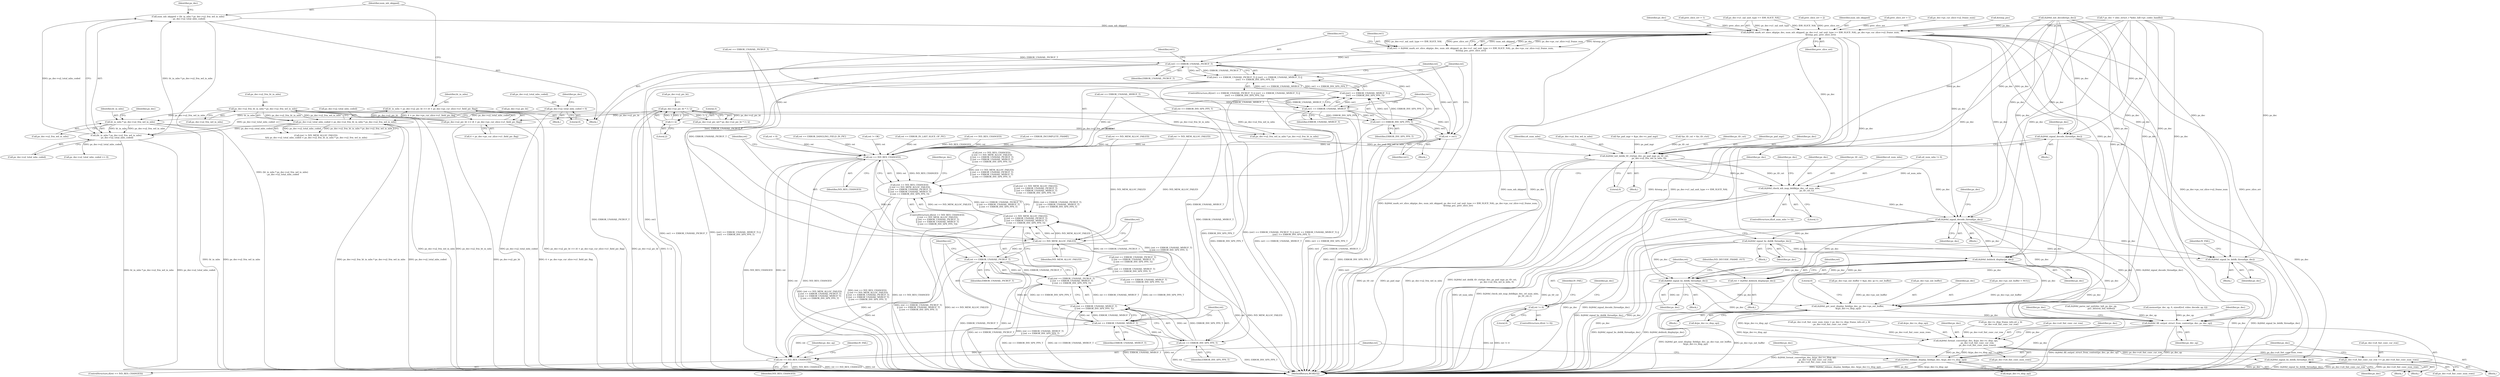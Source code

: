 digraph "0_Android_33ef7de9ddc8ea7eb9cbc440d1cf89957a0c267b@integer" {
"1001513" [label="(Call,num_mb_skipped = (ht_in_mbs * ps_dec->u2_frm_wd_in_mbs)\n - ps_dec->u2_total_mbs_coded)"];
"1001515" [label="(Call,(ht_in_mbs * ps_dec->u2_frm_wd_in_mbs)\n - ps_dec->u2_total_mbs_coded)"];
"1001516" [label="(Call,ht_in_mbs * ps_dec->u2_frm_wd_in_mbs)"];
"1001500" [label="(Call,ht_in_mbs = ps_dec->u2_pic_ht >> (4 + ps_dec->ps_cur_slice->u1_field_pic_flag))"];
"1001502" [label="(Call,ps_dec->u2_pic_ht >> (4 + ps_dec->ps_cur_slice->u1_field_pic_flag))"];
"1001027" [label="(Call,ps_dec->u2_pic_ht * 3 / 2)"];
"1001031" [label="(Call,3 / 2)"];
"1001487" [label="(Call,ps_dec->u2_frm_ht_in_mbs * ps_dec->u2_frm_wd_in_mbs)"];
"1001483" [label="(Call,ps_dec->u2_total_mbs_coded < ps_dec->u2_frm_ht_in_mbs * ps_dec->u2_frm_wd_in_mbs)"];
"1000908" [label="(Call,ps_dec->u2_total_mbs_coded = 0)"];
"1001556" [label="(Call,ih264d_mark_err_slice_skip(ps_dec, num_mb_skipped, ps_dec->u1_nal_unit_type == IDR_SLICE_NAL, ps_dec->ps_cur_slice->u2_frame_num,\n &temp_poc, prev_slice_err))"];
"1001554" [label="(Call,ret1 = ih264d_mark_err_slice_skip(ps_dec, num_mb_skipped, ps_dec->u1_nal_unit_type == IDR_SLICE_NAL, ps_dec->ps_cur_slice->u2_frame_num,\n &temp_poc, prev_slice_err))"];
"1001574" [label="(Call,ret1 == ERROR_UNAVAIL_PICBUF_T)"];
"1001573" [label="(Call,(ret1 == ERROR_UNAVAIL_PICBUF_T) || (ret1 == ERROR_UNAVAIL_MVBUF_T) ||\n (ret1 == ERROR_INV_SPS_PPS_T))"];
"1001578" [label="(Call,ret1 == ERROR_UNAVAIL_MVBUF_T)"];
"1001577" [label="(Call,(ret1 == ERROR_UNAVAIL_MVBUF_T) ||\n (ret1 == ERROR_INV_SPS_PPS_T))"];
"1001581" [label="(Call,ret1 == ERROR_INV_SPS_PPS_T)"];
"1001585" [label="(Call,ret = ret1)"];
"1001590" [label="(Call,ret == IVD_RES_CHANGED)"];
"1001589" [label="(Call,(ret == IVD_RES_CHANGED)\n || (ret == IVD_MEM_ALLOC_FAILED)\n || (ret == ERROR_UNAVAIL_PICBUF_T)\n || (ret == ERROR_UNAVAIL_MVBUF_T)\n || (ret == ERROR_INV_SPS_PPS_T))"];
"1001594" [label="(Call,ret == IVD_MEM_ALLOC_FAILED)"];
"1001593" [label="(Call,(ret == IVD_MEM_ALLOC_FAILED)\n || (ret == ERROR_UNAVAIL_PICBUF_T)\n || (ret == ERROR_UNAVAIL_MVBUF_T)\n || (ret == ERROR_INV_SPS_PPS_T))"];
"1001598" [label="(Call,ret == ERROR_UNAVAIL_PICBUF_T)"];
"1001597" [label="(Call,(ret == ERROR_UNAVAIL_PICBUF_T)\n || (ret == ERROR_UNAVAIL_MVBUF_T)\n || (ret == ERROR_INV_SPS_PPS_T))"];
"1001602" [label="(Call,ret == ERROR_UNAVAIL_MVBUF_T)"];
"1001601" [label="(Call,(ret == ERROR_UNAVAIL_MVBUF_T)\n || (ret == ERROR_INV_SPS_PPS_T))"];
"1001605" [label="(Call,ret == ERROR_INV_SPS_PPS_T)"];
"1001621" [label="(Call,ret == IVD_RES_CHANGED)"];
"1001609" [label="(Call,ih264d_signal_decode_thread(ps_dec))"];
"1001618" [label="(Call,ih264d_signal_bs_deblk_thread(ps_dec))"];
"1001698" [label="(Call,ih264d_init_deblk_tfr_ctxt(ps_dec, ps_pad_mgr, ps_tfr_cxt,\n                                           ps_dec->u2_frm_wd_in_mbs, 0))"];
"1001722" [label="(Call,ih264d_check_mb_map_deblk(ps_dec, u4_num_mbs,\n                                                   ps_tfr_cxt,1))"];
"1001732" [label="(Call,ih264d_signal_decode_thread(ps_dec))"];
"1001741" [label="(Call,ih264d_signal_bs_deblk_thread(ps_dec))"];
"1001840" [label="(Call,ih264d_signal_bs_deblk_thread(ps_dec))"];
"1001902" [label="(Call,ih264d_deblock_display(ps_dec))"];
"1001900" [label="(Call,ret = ih264d_deblock_display(ps_dec))"];
"1001905" [label="(Call,ret != 0)"];
"1002024" [label="(Call,ih264d_signal_bs_deblk_thread(ps_dec))"];
"1002038" [label="(Call,ih264d_get_next_display_field(ps_dec, ps_dec->ps_out_buffer,\n &(ps_dec->s_disp_op)))"];
"1002066" [label="(Call,ih264d_fill_output_struct_from_context(ps_dec, ps_dec_op))"];
"1002097" [label="(Call,ih264d_format_convert(ps_dec, &(ps_dec->s_disp_op),\n                                  ps_dec->u4_fmt_conv_cur_row,\n                                  ps_dec->u4_fmt_conv_num_rows))"];
"1002109" [label="(Call,ps_dec->u4_fmt_conv_cur_row += ps_dec->u4_fmt_conv_num_rows)"];
"1002116" [label="(Call,ih264d_release_display_field(ps_dec, &(ps_dec->s_disp_op)))"];
"1001032" [label="(Literal,3)"];
"1001324" [label="(Call,(ret == IVD_MEM_ALLOC_FAILED)\n || (ret == ERROR_UNAVAIL_PICBUF_T)\n || (ret == ERROR_UNAVAIL_MVBUF_T)\n || (ret == ERROR_INV_SPS_PPS_T))"];
"1001521" [label="(Call,ps_dec->u2_total_mbs_coded)"];
"1001617" [label="(Block,)"];
"1001741" [label="(Call,ih264d_signal_bs_deblk_thread(ps_dec))"];
"1001592" [label="(Identifier,IVD_RES_CHANGED)"];
"1001899" [label="(Block,)"];
"1002037" [label="(Block,)"];
"1001583" [label="(Identifier,ERROR_INV_SPS_PPS_T)"];
"1001839" [label="(Block,)"];
"1002049" [label="(Literal,0)"];
"1001602" [label="(Call,ret == ERROR_UNAVAIL_MVBUF_T)"];
"1001729" [label="(Identifier,ps_dec)"];
"1002025" [label="(Identifier,ps_dec)"];
"1001517" [label="(Identifier,ht_in_mbs)"];
"1001503" [label="(Call,ps_dec->u2_pic_ht)"];
"1002099" [label="(Call,&(ps_dec->s_disp_op))"];
"1001683" [label="(Call,ps_dec->u2_frm_wd_in_mbs * ps_dec->u2_frm_ht_in_mbs)"];
"1002098" [label="(Identifier,ps_dec)"];
"1002110" [label="(Call,ps_dec->u4_fmt_conv_cur_row)"];
"1001597" [label="(Call,(ret == ERROR_UNAVAIL_PICBUF_T)\n || (ret == ERROR_UNAVAIL_MVBUF_T)\n || (ret == ERROR_INV_SPS_PPS_T))"];
"1001546" [label="(Call,ps_dec->u2_total_mbs_coded == 0)"];
"1001609" [label="(Call,ih264d_signal_decode_thread(ps_dec))"];
"1001516" [label="(Call,ht_in_mbs * ps_dec->u2_frm_wd_in_mbs)"];
"1001527" [label="(Identifier,ps_dec)"];
"1001840" [label="(Call,ih264d_signal_bs_deblk_thread(ps_dec))"];
"1001584" [label="(Block,)"];
"1001737" [label="(Identifier,ps_dec)"];
"1001028" [label="(Call,ps_dec->u2_pic_ht)"];
"1001698" [label="(Call,ih264d_init_deblk_tfr_ctxt(ps_dec, ps_pad_mgr, ps_tfr_cxt,\n                                           ps_dec->u2_frm_wd_in_mbs, 0))"];
"1001604" [label="(Identifier,ERROR_UNAVAIL_MVBUF_T)"];
"1001320" [label="(Call,(ret == IVD_RES_CHANGED)\n || (ret == IVD_MEM_ALLOC_FAILED)\n || (ret == ERROR_UNAVAIL_PICBUF_T)\n || (ret == ERROR_UNAVAIL_MVBUF_T)\n || (ret == ERROR_INV_SPS_PPS_T))"];
"1001723" [label="(Identifier,ps_dec)"];
"1001518" [label="(Call,ps_dec->u2_frm_wd_in_mbs)"];
"1002088" [label="(Call,ps_dec->s_disp_frame_info.u4_y_ht\n - ps_dec->u4_fmt_conv_cur_row)"];
"1001903" [label="(Identifier,ps_dec)"];
"1001328" [label="(Call,(ret == ERROR_UNAVAIL_PICBUF_T)\n || (ret == ERROR_UNAVAIL_MVBUF_T)\n || (ret == ERROR_INV_SPS_PPS_T))"];
"1000915" [label="(Identifier,ps_dec)"];
"1002116" [label="(Call,ih264d_release_display_field(ps_dec, &(ps_dec->s_disp_op)))"];
"1001610" [label="(Identifier,ps_dec)"];
"1001722" [label="(Call,ih264d_check_mb_map_deblk(ps_dec, u4_num_mbs,\n                                                   ps_tfr_cxt,1))"];
"1001701" [label="(Identifier,ps_tfr_cxt)"];
"1001502" [label="(Call,ps_dec->u2_pic_ht >> (4 + ps_dec->ps_cur_slice->u1_field_pic_flag))"];
"1001587" [label="(Identifier,ret1)"];
"1001586" [label="(Identifier,ret)"];
"1001027" [label="(Call,ps_dec->u2_pic_ht * 3 / 2)"];
"1001622" [label="(Identifier,ret)"];
"1001901" [label="(Identifier,ret)"];
"1001534" [label="(Call,prev_slice_err = 1)"];
"1001733" [label="(Identifier,ps_dec)"];
"1001718" [label="(ControlStructure,if(u4_num_mbs != 0))"];
"1002126" [label="(Identifier,ps_dec)"];
"1002043" [label="(Call,&(ps_dec->s_disp_op))"];
"1001594" [label="(Call,ret == IVD_MEM_ALLOC_FAILED)"];
"1001634" [label="(Identifier,ps_dec)"];
"1000324" [label="(Call,ps_dec->ps_out_buffer = &ps_dec_ip->s_out_buffer)"];
"1001554" [label="(Call,ret1 = ih264d_mark_err_slice_skip(ps_dec, num_mb_skipped, ps_dec->u1_nal_unit_type == IDR_SLICE_NAL, ps_dec->ps_cur_slice->u2_frame_num,\n &temp_poc, prev_slice_err))"];
"1001906" [label="(Identifier,ret)"];
"1002118" [label="(Call,&(ps_dec->s_disp_op))"];
"1001575" [label="(Identifier,ret1)"];
"1001700" [label="(Identifier,ps_pad_mgr)"];
"1001574" [label="(Call,ret1 == ERROR_UNAVAIL_PICBUF_T)"];
"1001699" [label="(Identifier,ps_dec)"];
"1001725" [label="(Identifier,ps_tfr_cxt)"];
"1001515" [label="(Call,(ht_in_mbs * ps_dec->u2_frm_wd_in_mbs)\n - ps_dec->u2_total_mbs_coded)"];
"1001501" [label="(Identifier,ht_in_mbs)"];
"1002072" [label="(Identifier,ps_dec)"];
"1000896" [label="(Call,ih264d_init_decoder(ps_dec))"];
"1001348" [label="(Call,ret == ERROR_INCOMPLETE_FRAME)"];
"1002040" [label="(Call,ps_dec->ps_out_buffer)"];
"1001479" [label="(Call,(ret != IVD_MEM_ALLOC_FAILED)\n && ps_dec->u2_total_mbs_coded < ps_dec->u2_frm_ht_in_mbs * ps_dec->u2_frm_wd_in_mbs)"];
"1001556" [label="(Call,ih264d_mark_err_slice_skip(ps_dec, num_mb_skipped, ps_dec->u1_nal_unit_type == IDR_SLICE_NAL, ps_dec->ps_cur_slice->u2_frame_num,\n &temp_poc, prev_slice_err))"];
"1001595" [label="(Identifier,ret)"];
"1001294" [label="(Call,ih264d_parse_nal_unit(dec_hdl, ps_dec_op,\n                              pu1_bitstrm_buf, buflen))"];
"1001336" [label="(Call,ret == ERROR_INV_SPS_PPS_T)"];
"1001321" [label="(Call,ret == IVD_RES_CHANGED)"];
"1001707" [label="(Identifier,u4_num_mbs)"];
"1001843" [label="(Identifier,IV_FAIL)"];
"1001724" [label="(Identifier,u4_num_mbs)"];
"1001559" [label="(Call,ps_dec->u1_nal_unit_type == IDR_SLICE_NAL)"];
"1001577" [label="(Call,(ret1 == ERROR_UNAVAIL_MVBUF_T) ||\n (ret1 == ERROR_INV_SPS_PPS_T))"];
"1001582" [label="(Identifier,ret1)"];
"1001607" [label="(Identifier,ERROR_INV_SPS_PPS_T)"];
"1000227" [label="(Call,memset(ps_dec_op, 0, sizeof(ivd_video_decode_op_t)))"];
"1001726" [label="(Literal,1)"];
"1001907" [label="(Literal,0)"];
"1001483" [label="(Call,ps_dec->u2_total_mbs_coded < ps_dec->u2_frm_ht_in_mbs * ps_dec->u2_frm_wd_in_mbs)"];
"1001719" [label="(Call,u4_num_mbs != 0)"];
"1001033" [label="(Literal,2)"];
"1001514" [label="(Identifier,num_mb_skipped)"];
"1002024" [label="(Call,ih264d_signal_bs_deblk_thread(ps_dec))"];
"1001589" [label="(Call,(ret == IVD_RES_CHANGED)\n || (ret == IVD_MEM_ALLOC_FAILED)\n || (ret == ERROR_UNAVAIL_PICBUF_T)\n || (ret == ERROR_UNAVAIL_MVBUF_T)\n || (ret == ERROR_INV_SPS_PPS_T))"];
"1001910" [label="(Identifier,IV_FAIL)"];
"1001538" [label="(Call,prev_slice_err = 2)"];
"1001588" [label="(ControlStructure,if((ret == IVD_RES_CHANGED)\n || (ret == IVD_MEM_ALLOC_FAILED)\n || (ret == ERROR_UNAVAIL_PICBUF_T)\n || (ret == ERROR_UNAVAIL_MVBUF_T)\n || (ret == ERROR_INV_SPS_PPS_T)))"];
"1001333" [label="(Call,ret == ERROR_UNAVAIL_MVBUF_T)"];
"1001513" [label="(Call,num_mb_skipped = (ht_in_mbs * ps_dec->u2_frm_wd_in_mbs)\n - ps_dec->u2_total_mbs_coded)"];
"1000151" [label="(Block,)"];
"1001914" [label="(Identifier,ps_dec)"];
"1001522" [label="(Identifier,ps_dec)"];
"1001740" [label="(Block,)"];
"1001614" [label="(Identifier,ps_dec)"];
"1001705" [label="(Literal,0)"];
"1001621" [label="(Call,ret == IVD_RES_CHANGED)"];
"1000188" [label="(Call,ret = 0)"];
"1001580" [label="(Identifier,ERROR_UNAVAIL_MVBUF_T)"];
"1001743" [label="(Call,DATA_SYNC())"];
"1001585" [label="(Call,ret = ret1)"];
"1001579" [label="(Identifier,ret1)"];
"1001558" [label="(Identifier,num_mb_skipped)"];
"1002113" [label="(Call,ps_dec->u4_fmt_conv_num_rows)"];
"1001841" [label="(Identifier,ps_dec)"];
"1002103" [label="(Call,ps_dec->u4_fmt_conv_cur_row)"];
"1001902" [label="(Call,ih264d_deblock_display(ps_dec))"];
"1001571" [label="(Identifier,prev_slice_err)"];
"1001551" [label="(Call,prev_slice_err = 1)"];
"1001500" [label="(Call,ht_in_mbs = ps_dec->u2_pic_ht >> (4 + ps_dec->ps_cur_slice->u1_field_pic_flag))"];
"1001564" [label="(Call,ps_dec->ps_cur_slice->u2_frame_num)"];
"1001572" [label="(ControlStructure,if((ret1 == ERROR_UNAVAIL_PICBUF_T) || (ret1 == ERROR_UNAVAIL_MVBUF_T) ||\n (ret1 == ERROR_INV_SPS_PPS_T)))"];
"1001601" [label="(Call,(ret == ERROR_UNAVAIL_MVBUF_T)\n || (ret == ERROR_INV_SPS_PPS_T))"];
"1001491" [label="(Call,ps_dec->u2_frm_wd_in_mbs)"];
"1001494" [label="(Block,)"];
"1001732" [label="(Call,ih264d_signal_decode_thread(ps_dec))"];
"1001620" [label="(ControlStructure,if(ret == IVD_RES_CHANGED))"];
"1001627" [label="(Identifier,ps_dec_op)"];
"1002083" [label="(Block,)"];
"1001480" [label="(Call,ret != IVD_MEM_ALLOC_FAILED)"];
"1001573" [label="(Call,(ret1 == ERROR_UNAVAIL_PICBUF_T) || (ret1 == ERROR_UNAVAIL_MVBUF_T) ||\n (ret1 == ERROR_INV_SPS_PPS_T))"];
"1001332" [label="(Call,(ret == ERROR_UNAVAIL_MVBUF_T)\n || (ret == ERROR_INV_SPS_PPS_T))"];
"1001900" [label="(Call,ret = ih264d_deblock_display(ps_dec))"];
"1001555" [label="(Identifier,ret1)"];
"1001581" [label="(Call,ret1 == ERROR_INV_SPS_PPS_T)"];
"1001488" [label="(Call,ps_dec->u2_frm_ht_in_mbs)"];
"1002030" [label="(Identifier,IVD_DECODE_FRAME_OUT)"];
"1001578" [label="(Call,ret1 == ERROR_UNAVAIL_MVBUF_T)"];
"1001702" [label="(Call,ps_dec->u2_frm_wd_in_mbs)"];
"1002106" [label="(Call,ps_dec->u4_fmt_conv_num_rows)"];
"1001600" [label="(Identifier,ERROR_UNAVAIL_PICBUF_T)"];
"1001576" [label="(Identifier,ERROR_UNAVAIL_PICBUF_T)"];
"1001329" [label="(Call,ret == ERROR_UNAVAIL_PICBUF_T)"];
"1001598" [label="(Call,ret == ERROR_UNAVAIL_PICBUF_T)"];
"1001596" [label="(Identifier,IVD_MEM_ALLOC_FAILED)"];
"1001484" [label="(Call,ps_dec->u2_total_mbs_coded)"];
"1002039" [label="(Identifier,ps_dec)"];
"1002068" [label="(Identifier,ps_dec_op)"];
"1001599" [label="(Identifier,ret)"];
"1002023" [label="(Block,)"];
"1002067" [label="(Identifier,ps_dec)"];
"1002186" [label="(MethodReturn,WORD32)"];
"1001506" [label="(Call,4 + ps_dec->ps_cur_slice->u1_field_pic_flag)"];
"1001606" [label="(Identifier,ret)"];
"1001487" [label="(Call,ps_dec->u2_frm_ht_in_mbs * ps_dec->u2_frm_wd_in_mbs)"];
"1001636" [label="(Block,)"];
"1001591" [label="(Identifier,ret)"];
"1000908" [label="(Call,ps_dec->u2_total_mbs_coded = 0)"];
"1001031" [label="(Call,3 / 2)"];
"1001593" [label="(Call,(ret == IVD_MEM_ALLOC_FAILED)\n || (ret == ERROR_UNAVAIL_PICBUF_T)\n || (ret == ERROR_UNAVAIL_MVBUF_T)\n || (ret == ERROR_INV_SPS_PPS_T))"];
"1000153" [label="(Call,* ps_dec = (dec_struct_t *)(dec_hdl->pv_codec_handle))"];
"1002097" [label="(Call,ih264d_format_convert(ps_dec, &(ps_dec->s_disp_op),\n                                  ps_dec->u4_fmt_conv_cur_row,\n                                  ps_dec->u4_fmt_conv_num_rows))"];
"1002117" [label="(Identifier,ps_dec)"];
"1002026" [label="(Block,)"];
"1000311" [label="(Call,ps_dec->ps_out_buffer = NULL)"];
"1002111" [label="(Identifier,ps_dec)"];
"1001603" [label="(Identifier,ret)"];
"1000909" [label="(Call,ps_dec->u2_total_mbs_coded)"];
"1002109" [label="(Call,ps_dec->u4_fmt_conv_cur_row += ps_dec->u4_fmt_conv_num_rows)"];
"1001608" [label="(Block,)"];
"1001569" [label="(Call,&temp_poc)"];
"1001674" [label="(Call,*ps_pad_mgr = &ps_dec->s_pad_mgr)"];
"1001742" [label="(Identifier,ps_dec)"];
"1001623" [label="(Identifier,IVD_RES_CHANGED)"];
"1001619" [label="(Identifier,ps_dec)"];
"1001631" [label="(Identifier,IV_FAIL)"];
"1001351" [label="(Call,ret == ERROR_DANGLING_FIELD_IN_PIC)"];
"1001300" [label="(Call,ret != OK)"];
"1001023" [label="(Call,ps_dec->u2_pic_wd * ps_dec->u2_pic_ht * 3 / 2)"];
"1001590" [label="(Call,ret == IVD_RES_CHANGED)"];
"1001905" [label="(Call,ret != 0)"];
"1002066" [label="(Call,ih264d_fill_output_struct_from_context(ps_dec, ps_dec_op))"];
"1001365" [label="(Call,ret == ERROR_IN_LAST_SLICE_OF_PIC)"];
"1002038" [label="(Call,ih264d_get_next_display_field(ps_dec, ps_dec->ps_out_buffer,\n &(ps_dec->s_disp_op)))"];
"1001669" [label="(Call,*ps_tfr_cxt = &s_tfr_ctxt)"];
"1001664" [label="(Block,)"];
"1001325" [label="(Call,ret == IVD_MEM_ALLOC_FAILED)"];
"1001904" [label="(ControlStructure,if(ret != 0))"];
"1000912" [label="(Literal,0)"];
"1001618" [label="(Call,ih264d_signal_bs_deblk_thread(ps_dec))"];
"1001557" [label="(Identifier,ps_dec)"];
"1002084" [label="(Call,ps_dec->u4_fmt_conv_num_rows = ps_dec->s_disp_frame_info.u4_y_ht\n - ps_dec->u4_fmt_conv_cur_row)"];
"1001605" [label="(Call,ret == ERROR_INV_SPS_PPS_T)"];
"1001513" -> "1001494"  [label="AST: "];
"1001513" -> "1001515"  [label="CFG: "];
"1001514" -> "1001513"  [label="AST: "];
"1001515" -> "1001513"  [label="AST: "];
"1001527" -> "1001513"  [label="CFG: "];
"1001513" -> "1002186"  [label="DDG: (ht_in_mbs * ps_dec->u2_frm_wd_in_mbs)\n - ps_dec->u2_total_mbs_coded"];
"1001515" -> "1001513"  [label="DDG: ht_in_mbs * ps_dec->u2_frm_wd_in_mbs"];
"1001515" -> "1001513"  [label="DDG: ps_dec->u2_total_mbs_coded"];
"1001513" -> "1001556"  [label="DDG: num_mb_skipped"];
"1001515" -> "1001521"  [label="CFG: "];
"1001516" -> "1001515"  [label="AST: "];
"1001521" -> "1001515"  [label="AST: "];
"1001515" -> "1002186"  [label="DDG: ps_dec->u2_total_mbs_coded"];
"1001515" -> "1002186"  [label="DDG: ht_in_mbs * ps_dec->u2_frm_wd_in_mbs"];
"1001516" -> "1001515"  [label="DDG: ht_in_mbs"];
"1001516" -> "1001515"  [label="DDG: ps_dec->u2_frm_wd_in_mbs"];
"1001483" -> "1001515"  [label="DDG: ps_dec->u2_total_mbs_coded"];
"1000908" -> "1001515"  [label="DDG: ps_dec->u2_total_mbs_coded"];
"1001515" -> "1001546"  [label="DDG: ps_dec->u2_total_mbs_coded"];
"1001516" -> "1001518"  [label="CFG: "];
"1001517" -> "1001516"  [label="AST: "];
"1001518" -> "1001516"  [label="AST: "];
"1001522" -> "1001516"  [label="CFG: "];
"1001516" -> "1002186"  [label="DDG: ht_in_mbs"];
"1001516" -> "1002186"  [label="DDG: ps_dec->u2_frm_wd_in_mbs"];
"1001500" -> "1001516"  [label="DDG: ht_in_mbs"];
"1001487" -> "1001516"  [label="DDG: ps_dec->u2_frm_wd_in_mbs"];
"1001516" -> "1001683"  [label="DDG: ps_dec->u2_frm_wd_in_mbs"];
"1001500" -> "1001494"  [label="AST: "];
"1001500" -> "1001502"  [label="CFG: "];
"1001501" -> "1001500"  [label="AST: "];
"1001502" -> "1001500"  [label="AST: "];
"1001514" -> "1001500"  [label="CFG: "];
"1001500" -> "1002186"  [label="DDG: ps_dec->u2_pic_ht >> (4 + ps_dec->ps_cur_slice->u1_field_pic_flag)"];
"1001502" -> "1001500"  [label="DDG: ps_dec->u2_pic_ht"];
"1001502" -> "1001500"  [label="DDG: 4 + ps_dec->ps_cur_slice->u1_field_pic_flag"];
"1001502" -> "1001506"  [label="CFG: "];
"1001503" -> "1001502"  [label="AST: "];
"1001506" -> "1001502"  [label="AST: "];
"1001502" -> "1002186"  [label="DDG: 4 + ps_dec->ps_cur_slice->u1_field_pic_flag"];
"1001502" -> "1002186"  [label="DDG: ps_dec->u2_pic_ht"];
"1001027" -> "1001502"  [label="DDG: ps_dec->u2_pic_ht"];
"1001027" -> "1001023"  [label="AST: "];
"1001027" -> "1001031"  [label="CFG: "];
"1001028" -> "1001027"  [label="AST: "];
"1001031" -> "1001027"  [label="AST: "];
"1001023" -> "1001027"  [label="CFG: "];
"1001027" -> "1002186"  [label="DDG: ps_dec->u2_pic_ht"];
"1001027" -> "1002186"  [label="DDG: 3 / 2"];
"1001027" -> "1001023"  [label="DDG: ps_dec->u2_pic_ht"];
"1001027" -> "1001023"  [label="DDG: 3 / 2"];
"1001031" -> "1001027"  [label="DDG: 3"];
"1001031" -> "1001027"  [label="DDG: 2"];
"1001031" -> "1001033"  [label="CFG: "];
"1001032" -> "1001031"  [label="AST: "];
"1001033" -> "1001031"  [label="AST: "];
"1001487" -> "1001483"  [label="AST: "];
"1001487" -> "1001491"  [label="CFG: "];
"1001488" -> "1001487"  [label="AST: "];
"1001491" -> "1001487"  [label="AST: "];
"1001483" -> "1001487"  [label="CFG: "];
"1001487" -> "1002186"  [label="DDG: ps_dec->u2_frm_ht_in_mbs"];
"1001487" -> "1002186"  [label="DDG: ps_dec->u2_frm_wd_in_mbs"];
"1001487" -> "1001483"  [label="DDG: ps_dec->u2_frm_ht_in_mbs"];
"1001487" -> "1001483"  [label="DDG: ps_dec->u2_frm_wd_in_mbs"];
"1001487" -> "1001683"  [label="DDG: ps_dec->u2_frm_wd_in_mbs"];
"1001487" -> "1001683"  [label="DDG: ps_dec->u2_frm_ht_in_mbs"];
"1001483" -> "1001479"  [label="AST: "];
"1001484" -> "1001483"  [label="AST: "];
"1001479" -> "1001483"  [label="CFG: "];
"1001483" -> "1002186"  [label="DDG: ps_dec->u2_frm_ht_in_mbs * ps_dec->u2_frm_wd_in_mbs"];
"1001483" -> "1002186"  [label="DDG: ps_dec->u2_total_mbs_coded"];
"1001483" -> "1001479"  [label="DDG: ps_dec->u2_total_mbs_coded"];
"1001483" -> "1001479"  [label="DDG: ps_dec->u2_frm_ht_in_mbs * ps_dec->u2_frm_wd_in_mbs"];
"1000908" -> "1001483"  [label="DDG: ps_dec->u2_total_mbs_coded"];
"1000908" -> "1000151"  [label="AST: "];
"1000908" -> "1000912"  [label="CFG: "];
"1000909" -> "1000908"  [label="AST: "];
"1000912" -> "1000908"  [label="AST: "];
"1000915" -> "1000908"  [label="CFG: "];
"1000908" -> "1002186"  [label="DDG: ps_dec->u2_total_mbs_coded"];
"1001556" -> "1001554"  [label="AST: "];
"1001556" -> "1001571"  [label="CFG: "];
"1001557" -> "1001556"  [label="AST: "];
"1001558" -> "1001556"  [label="AST: "];
"1001559" -> "1001556"  [label="AST: "];
"1001564" -> "1001556"  [label="AST: "];
"1001569" -> "1001556"  [label="AST: "];
"1001571" -> "1001556"  [label="AST: "];
"1001554" -> "1001556"  [label="CFG: "];
"1001556" -> "1002186"  [label="DDG: num_mb_skipped"];
"1001556" -> "1002186"  [label="DDG: ps_dec"];
"1001556" -> "1002186"  [label="DDG: &temp_poc"];
"1001556" -> "1002186"  [label="DDG: ps_dec->u1_nal_unit_type == IDR_SLICE_NAL"];
"1001556" -> "1002186"  [label="DDG: ps_dec->ps_cur_slice->u2_frame_num"];
"1001556" -> "1002186"  [label="DDG: prev_slice_err"];
"1001556" -> "1001554"  [label="DDG: num_mb_skipped"];
"1001556" -> "1001554"  [label="DDG: ps_dec"];
"1001556" -> "1001554"  [label="DDG: ps_dec->ps_cur_slice->u2_frame_num"];
"1001556" -> "1001554"  [label="DDG: &temp_poc"];
"1001556" -> "1001554"  [label="DDG: ps_dec->u1_nal_unit_type == IDR_SLICE_NAL"];
"1001556" -> "1001554"  [label="DDG: prev_slice_err"];
"1000896" -> "1001556"  [label="DDG: ps_dec"];
"1000153" -> "1001556"  [label="DDG: ps_dec"];
"1001559" -> "1001556"  [label="DDG: ps_dec->u1_nal_unit_type"];
"1001559" -> "1001556"  [label="DDG: IDR_SLICE_NAL"];
"1001534" -> "1001556"  [label="DDG: prev_slice_err"];
"1001538" -> "1001556"  [label="DDG: prev_slice_err"];
"1001551" -> "1001556"  [label="DDG: prev_slice_err"];
"1001556" -> "1001609"  [label="DDG: ps_dec"];
"1001556" -> "1001698"  [label="DDG: ps_dec"];
"1001556" -> "1001732"  [label="DDG: ps_dec"];
"1001556" -> "1001840"  [label="DDG: ps_dec"];
"1001556" -> "1001902"  [label="DDG: ps_dec"];
"1001556" -> "1002024"  [label="DDG: ps_dec"];
"1001556" -> "1002038"  [label="DDG: ps_dec"];
"1001556" -> "1002066"  [label="DDG: ps_dec"];
"1001554" -> "1001494"  [label="AST: "];
"1001555" -> "1001554"  [label="AST: "];
"1001575" -> "1001554"  [label="CFG: "];
"1001554" -> "1002186"  [label="DDG: ih264d_mark_err_slice_skip(ps_dec, num_mb_skipped, ps_dec->u1_nal_unit_type == IDR_SLICE_NAL, ps_dec->ps_cur_slice->u2_frame_num,\n &temp_poc, prev_slice_err)"];
"1001554" -> "1001574"  [label="DDG: ret1"];
"1001574" -> "1001573"  [label="AST: "];
"1001574" -> "1001576"  [label="CFG: "];
"1001575" -> "1001574"  [label="AST: "];
"1001576" -> "1001574"  [label="AST: "];
"1001579" -> "1001574"  [label="CFG: "];
"1001573" -> "1001574"  [label="CFG: "];
"1001574" -> "1002186"  [label="DDG: ERROR_UNAVAIL_PICBUF_T"];
"1001574" -> "1002186"  [label="DDG: ret1"];
"1001574" -> "1001573"  [label="DDG: ret1"];
"1001574" -> "1001573"  [label="DDG: ERROR_UNAVAIL_PICBUF_T"];
"1001329" -> "1001574"  [label="DDG: ERROR_UNAVAIL_PICBUF_T"];
"1001574" -> "1001578"  [label="DDG: ret1"];
"1001574" -> "1001585"  [label="DDG: ret1"];
"1001574" -> "1001598"  [label="DDG: ERROR_UNAVAIL_PICBUF_T"];
"1001573" -> "1001572"  [label="AST: "];
"1001573" -> "1001577"  [label="CFG: "];
"1001577" -> "1001573"  [label="AST: "];
"1001586" -> "1001573"  [label="CFG: "];
"1001591" -> "1001573"  [label="CFG: "];
"1001573" -> "1002186"  [label="DDG: (ret1 == ERROR_UNAVAIL_PICBUF_T) || (ret1 == ERROR_UNAVAIL_MVBUF_T) ||\n (ret1 == ERROR_INV_SPS_PPS_T)"];
"1001573" -> "1002186"  [label="DDG: ret1 == ERROR_UNAVAIL_PICBUF_T"];
"1001573" -> "1002186"  [label="DDG: (ret1 == ERROR_UNAVAIL_MVBUF_T) ||\n (ret1 == ERROR_INV_SPS_PPS_T)"];
"1001577" -> "1001573"  [label="DDG: ret1 == ERROR_UNAVAIL_MVBUF_T"];
"1001577" -> "1001573"  [label="DDG: ret1 == ERROR_INV_SPS_PPS_T"];
"1001578" -> "1001577"  [label="AST: "];
"1001578" -> "1001580"  [label="CFG: "];
"1001579" -> "1001578"  [label="AST: "];
"1001580" -> "1001578"  [label="AST: "];
"1001582" -> "1001578"  [label="CFG: "];
"1001577" -> "1001578"  [label="CFG: "];
"1001578" -> "1002186"  [label="DDG: ERROR_UNAVAIL_MVBUF_T"];
"1001578" -> "1002186"  [label="DDG: ret1"];
"1001578" -> "1001577"  [label="DDG: ret1"];
"1001578" -> "1001577"  [label="DDG: ERROR_UNAVAIL_MVBUF_T"];
"1001333" -> "1001578"  [label="DDG: ERROR_UNAVAIL_MVBUF_T"];
"1001578" -> "1001581"  [label="DDG: ret1"];
"1001578" -> "1001585"  [label="DDG: ret1"];
"1001578" -> "1001602"  [label="DDG: ERROR_UNAVAIL_MVBUF_T"];
"1001577" -> "1001581"  [label="CFG: "];
"1001581" -> "1001577"  [label="AST: "];
"1001577" -> "1002186"  [label="DDG: ret1 == ERROR_UNAVAIL_MVBUF_T"];
"1001577" -> "1002186"  [label="DDG: ret1 == ERROR_INV_SPS_PPS_T"];
"1001581" -> "1001577"  [label="DDG: ret1"];
"1001581" -> "1001577"  [label="DDG: ERROR_INV_SPS_PPS_T"];
"1001581" -> "1001583"  [label="CFG: "];
"1001582" -> "1001581"  [label="AST: "];
"1001583" -> "1001581"  [label="AST: "];
"1001581" -> "1002186"  [label="DDG: ret1"];
"1001581" -> "1002186"  [label="DDG: ERROR_INV_SPS_PPS_T"];
"1001336" -> "1001581"  [label="DDG: ERROR_INV_SPS_PPS_T"];
"1001581" -> "1001585"  [label="DDG: ret1"];
"1001581" -> "1001605"  [label="DDG: ERROR_INV_SPS_PPS_T"];
"1001585" -> "1001584"  [label="AST: "];
"1001585" -> "1001587"  [label="CFG: "];
"1001586" -> "1001585"  [label="AST: "];
"1001587" -> "1001585"  [label="AST: "];
"1001591" -> "1001585"  [label="CFG: "];
"1001585" -> "1002186"  [label="DDG: ret1"];
"1001585" -> "1001590"  [label="DDG: ret"];
"1001590" -> "1001589"  [label="AST: "];
"1001590" -> "1001592"  [label="CFG: "];
"1001591" -> "1001590"  [label="AST: "];
"1001592" -> "1001590"  [label="AST: "];
"1001595" -> "1001590"  [label="CFG: "];
"1001589" -> "1001590"  [label="CFG: "];
"1001590" -> "1002186"  [label="DDG: ret"];
"1001590" -> "1002186"  [label="DDG: IVD_RES_CHANGED"];
"1001590" -> "1001589"  [label="DDG: ret"];
"1001590" -> "1001589"  [label="DDG: IVD_RES_CHANGED"];
"1001325" -> "1001590"  [label="DDG: ret"];
"1000188" -> "1001590"  [label="DDG: ret"];
"1001300" -> "1001590"  [label="DDG: ret"];
"1001351" -> "1001590"  [label="DDG: ret"];
"1001321" -> "1001590"  [label="DDG: ret"];
"1001321" -> "1001590"  [label="DDG: IVD_RES_CHANGED"];
"1001333" -> "1001590"  [label="DDG: ret"];
"1001480" -> "1001590"  [label="DDG: ret"];
"1001365" -> "1001590"  [label="DDG: ret"];
"1001348" -> "1001590"  [label="DDG: ret"];
"1001329" -> "1001590"  [label="DDG: ret"];
"1001336" -> "1001590"  [label="DDG: ret"];
"1001590" -> "1001594"  [label="DDG: ret"];
"1001590" -> "1001621"  [label="DDG: ret"];
"1001590" -> "1001621"  [label="DDG: IVD_RES_CHANGED"];
"1001589" -> "1001588"  [label="AST: "];
"1001589" -> "1001593"  [label="CFG: "];
"1001593" -> "1001589"  [label="AST: "];
"1001610" -> "1001589"  [label="CFG: "];
"1001634" -> "1001589"  [label="CFG: "];
"1001589" -> "1002186"  [label="DDG: (ret == IVD_MEM_ALLOC_FAILED)\n || (ret == ERROR_UNAVAIL_PICBUF_T)\n || (ret == ERROR_UNAVAIL_MVBUF_T)\n || (ret == ERROR_INV_SPS_PPS_T)"];
"1001589" -> "1002186"  [label="DDG: (ret == IVD_RES_CHANGED)\n || (ret == IVD_MEM_ALLOC_FAILED)\n || (ret == ERROR_UNAVAIL_PICBUF_T)\n || (ret == ERROR_UNAVAIL_MVBUF_T)\n || (ret == ERROR_INV_SPS_PPS_T)"];
"1001589" -> "1002186"  [label="DDG: ret == IVD_RES_CHANGED"];
"1001320" -> "1001589"  [label="DDG: (ret == IVD_MEM_ALLOC_FAILED)\n || (ret == ERROR_UNAVAIL_PICBUF_T)\n || (ret == ERROR_UNAVAIL_MVBUF_T)\n || (ret == ERROR_INV_SPS_PPS_T)"];
"1001593" -> "1001589"  [label="DDG: ret == IVD_MEM_ALLOC_FAILED"];
"1001593" -> "1001589"  [label="DDG: (ret == ERROR_UNAVAIL_PICBUF_T)\n || (ret == ERROR_UNAVAIL_MVBUF_T)\n || (ret == ERROR_INV_SPS_PPS_T)"];
"1001594" -> "1001593"  [label="AST: "];
"1001594" -> "1001596"  [label="CFG: "];
"1001595" -> "1001594"  [label="AST: "];
"1001596" -> "1001594"  [label="AST: "];
"1001599" -> "1001594"  [label="CFG: "];
"1001593" -> "1001594"  [label="CFG: "];
"1001594" -> "1002186"  [label="DDG: IVD_MEM_ALLOC_FAILED"];
"1001594" -> "1002186"  [label="DDG: ret"];
"1001594" -> "1001593"  [label="DDG: ret"];
"1001594" -> "1001593"  [label="DDG: IVD_MEM_ALLOC_FAILED"];
"1001325" -> "1001594"  [label="DDG: IVD_MEM_ALLOC_FAILED"];
"1001480" -> "1001594"  [label="DDG: IVD_MEM_ALLOC_FAILED"];
"1001594" -> "1001598"  [label="DDG: ret"];
"1001594" -> "1001621"  [label="DDG: ret"];
"1001593" -> "1001597"  [label="CFG: "];
"1001597" -> "1001593"  [label="AST: "];
"1001593" -> "1002186"  [label="DDG: (ret == ERROR_UNAVAIL_PICBUF_T)\n || (ret == ERROR_UNAVAIL_MVBUF_T)\n || (ret == ERROR_INV_SPS_PPS_T)"];
"1001593" -> "1002186"  [label="DDG: ret == IVD_MEM_ALLOC_FAILED"];
"1001324" -> "1001593"  [label="DDG: (ret == ERROR_UNAVAIL_PICBUF_T)\n || (ret == ERROR_UNAVAIL_MVBUF_T)\n || (ret == ERROR_INV_SPS_PPS_T)"];
"1001597" -> "1001593"  [label="DDG: ret == ERROR_UNAVAIL_PICBUF_T"];
"1001597" -> "1001593"  [label="DDG: (ret == ERROR_UNAVAIL_MVBUF_T)\n || (ret == ERROR_INV_SPS_PPS_T)"];
"1001598" -> "1001597"  [label="AST: "];
"1001598" -> "1001600"  [label="CFG: "];
"1001599" -> "1001598"  [label="AST: "];
"1001600" -> "1001598"  [label="AST: "];
"1001603" -> "1001598"  [label="CFG: "];
"1001597" -> "1001598"  [label="CFG: "];
"1001598" -> "1002186"  [label="DDG: ERROR_UNAVAIL_PICBUF_T"];
"1001598" -> "1002186"  [label="DDG: ret"];
"1001598" -> "1001597"  [label="DDG: ret"];
"1001598" -> "1001597"  [label="DDG: ERROR_UNAVAIL_PICBUF_T"];
"1001329" -> "1001598"  [label="DDG: ERROR_UNAVAIL_PICBUF_T"];
"1001598" -> "1001602"  [label="DDG: ret"];
"1001598" -> "1001621"  [label="DDG: ret"];
"1001597" -> "1001601"  [label="CFG: "];
"1001601" -> "1001597"  [label="AST: "];
"1001597" -> "1002186"  [label="DDG: ret == ERROR_UNAVAIL_PICBUF_T"];
"1001597" -> "1002186"  [label="DDG: (ret == ERROR_UNAVAIL_MVBUF_T)\n || (ret == ERROR_INV_SPS_PPS_T)"];
"1001601" -> "1001597"  [label="DDG: ret == ERROR_UNAVAIL_MVBUF_T"];
"1001601" -> "1001597"  [label="DDG: ret == ERROR_INV_SPS_PPS_T"];
"1001328" -> "1001597"  [label="DDG: (ret == ERROR_UNAVAIL_MVBUF_T)\n || (ret == ERROR_INV_SPS_PPS_T)"];
"1001602" -> "1001601"  [label="AST: "];
"1001602" -> "1001604"  [label="CFG: "];
"1001603" -> "1001602"  [label="AST: "];
"1001604" -> "1001602"  [label="AST: "];
"1001606" -> "1001602"  [label="CFG: "];
"1001601" -> "1001602"  [label="CFG: "];
"1001602" -> "1002186"  [label="DDG: ERROR_UNAVAIL_MVBUF_T"];
"1001602" -> "1002186"  [label="DDG: ret"];
"1001602" -> "1001601"  [label="DDG: ret"];
"1001602" -> "1001601"  [label="DDG: ERROR_UNAVAIL_MVBUF_T"];
"1001333" -> "1001602"  [label="DDG: ERROR_UNAVAIL_MVBUF_T"];
"1001602" -> "1001605"  [label="DDG: ret"];
"1001602" -> "1001621"  [label="DDG: ret"];
"1001601" -> "1001605"  [label="CFG: "];
"1001605" -> "1001601"  [label="AST: "];
"1001601" -> "1002186"  [label="DDG: ret == ERROR_INV_SPS_PPS_T"];
"1001601" -> "1002186"  [label="DDG: ret == ERROR_UNAVAIL_MVBUF_T"];
"1001332" -> "1001601"  [label="DDG: ret == ERROR_INV_SPS_PPS_T"];
"1001605" -> "1001601"  [label="DDG: ret"];
"1001605" -> "1001601"  [label="DDG: ERROR_INV_SPS_PPS_T"];
"1001605" -> "1001607"  [label="CFG: "];
"1001606" -> "1001605"  [label="AST: "];
"1001607" -> "1001605"  [label="AST: "];
"1001605" -> "1002186"  [label="DDG: ERROR_INV_SPS_PPS_T"];
"1001605" -> "1002186"  [label="DDG: ret"];
"1001336" -> "1001605"  [label="DDG: ERROR_INV_SPS_PPS_T"];
"1001605" -> "1001621"  [label="DDG: ret"];
"1001621" -> "1001620"  [label="AST: "];
"1001621" -> "1001623"  [label="CFG: "];
"1001622" -> "1001621"  [label="AST: "];
"1001623" -> "1001621"  [label="AST: "];
"1001627" -> "1001621"  [label="CFG: "];
"1001631" -> "1001621"  [label="CFG: "];
"1001621" -> "1002186"  [label="DDG: IVD_RES_CHANGED"];
"1001621" -> "1002186"  [label="DDG: ret == IVD_RES_CHANGED"];
"1001621" -> "1002186"  [label="DDG: ret"];
"1001609" -> "1001608"  [label="AST: "];
"1001609" -> "1001610"  [label="CFG: "];
"1001610" -> "1001609"  [label="AST: "];
"1001614" -> "1001609"  [label="CFG: "];
"1001609" -> "1002186"  [label="DDG: ps_dec"];
"1001609" -> "1002186"  [label="DDG: ih264d_signal_decode_thread(ps_dec)"];
"1000896" -> "1001609"  [label="DDG: ps_dec"];
"1000153" -> "1001609"  [label="DDG: ps_dec"];
"1001609" -> "1001618"  [label="DDG: ps_dec"];
"1001618" -> "1001617"  [label="AST: "];
"1001618" -> "1001619"  [label="CFG: "];
"1001619" -> "1001618"  [label="AST: "];
"1001622" -> "1001618"  [label="CFG: "];
"1001618" -> "1002186"  [label="DDG: ps_dec"];
"1001618" -> "1002186"  [label="DDG: ih264d_signal_bs_deblk_thread(ps_dec)"];
"1001698" -> "1001664"  [label="AST: "];
"1001698" -> "1001705"  [label="CFG: "];
"1001699" -> "1001698"  [label="AST: "];
"1001700" -> "1001698"  [label="AST: "];
"1001701" -> "1001698"  [label="AST: "];
"1001702" -> "1001698"  [label="AST: "];
"1001705" -> "1001698"  [label="AST: "];
"1001707" -> "1001698"  [label="CFG: "];
"1001698" -> "1002186"  [label="DDG: ps_pad_mgr"];
"1001698" -> "1002186"  [label="DDG: ps_dec->u2_frm_wd_in_mbs"];
"1001698" -> "1002186"  [label="DDG: ih264d_init_deblk_tfr_ctxt(ps_dec, ps_pad_mgr, ps_tfr_cxt,\n                                           ps_dec->u2_frm_wd_in_mbs, 0)"];
"1001698" -> "1002186"  [label="DDG: ps_tfr_cxt"];
"1000896" -> "1001698"  [label="DDG: ps_dec"];
"1000153" -> "1001698"  [label="DDG: ps_dec"];
"1001674" -> "1001698"  [label="DDG: ps_pad_mgr"];
"1001669" -> "1001698"  [label="DDG: ps_tfr_cxt"];
"1001683" -> "1001698"  [label="DDG: ps_dec->u2_frm_wd_in_mbs"];
"1001698" -> "1001722"  [label="DDG: ps_dec"];
"1001698" -> "1001722"  [label="DDG: ps_tfr_cxt"];
"1001698" -> "1001732"  [label="DDG: ps_dec"];
"1001722" -> "1001718"  [label="AST: "];
"1001722" -> "1001726"  [label="CFG: "];
"1001723" -> "1001722"  [label="AST: "];
"1001724" -> "1001722"  [label="AST: "];
"1001725" -> "1001722"  [label="AST: "];
"1001726" -> "1001722"  [label="AST: "];
"1001729" -> "1001722"  [label="CFG: "];
"1001722" -> "1002186"  [label="DDG: u4_num_mbs"];
"1001722" -> "1002186"  [label="DDG: ih264d_check_mb_map_deblk(ps_dec, u4_num_mbs,\n                                                   ps_tfr_cxt,1)"];
"1001722" -> "1002186"  [label="DDG: ps_tfr_cxt"];
"1001719" -> "1001722"  [label="DDG: u4_num_mbs"];
"1001722" -> "1001732"  [label="DDG: ps_dec"];
"1001732" -> "1001636"  [label="AST: "];
"1001732" -> "1001733"  [label="CFG: "];
"1001733" -> "1001732"  [label="AST: "];
"1001737" -> "1001732"  [label="CFG: "];
"1001732" -> "1002186"  [label="DDG: ih264d_signal_decode_thread(ps_dec)"];
"1001732" -> "1002186"  [label="DDG: ps_dec"];
"1000153" -> "1001732"  [label="DDG: ps_dec"];
"1000896" -> "1001732"  [label="DDG: ps_dec"];
"1001732" -> "1001741"  [label="DDG: ps_dec"];
"1001732" -> "1001840"  [label="DDG: ps_dec"];
"1001732" -> "1001902"  [label="DDG: ps_dec"];
"1001732" -> "1002024"  [label="DDG: ps_dec"];
"1001732" -> "1002038"  [label="DDG: ps_dec"];
"1001732" -> "1002066"  [label="DDG: ps_dec"];
"1001741" -> "1001740"  [label="AST: "];
"1001741" -> "1001742"  [label="CFG: "];
"1001742" -> "1001741"  [label="AST: "];
"1001743" -> "1001741"  [label="CFG: "];
"1001741" -> "1002186"  [label="DDG: ps_dec"];
"1001741" -> "1002186"  [label="DDG: ih264d_signal_bs_deblk_thread(ps_dec)"];
"1001741" -> "1001840"  [label="DDG: ps_dec"];
"1001741" -> "1001902"  [label="DDG: ps_dec"];
"1001741" -> "1002024"  [label="DDG: ps_dec"];
"1001741" -> "1002038"  [label="DDG: ps_dec"];
"1001741" -> "1002066"  [label="DDG: ps_dec"];
"1001840" -> "1001839"  [label="AST: "];
"1001840" -> "1001841"  [label="CFG: "];
"1001841" -> "1001840"  [label="AST: "];
"1001843" -> "1001840"  [label="CFG: "];
"1001840" -> "1002186"  [label="DDG: ps_dec"];
"1001840" -> "1002186"  [label="DDG: ih264d_signal_bs_deblk_thread(ps_dec)"];
"1000896" -> "1001840"  [label="DDG: ps_dec"];
"1000153" -> "1001840"  [label="DDG: ps_dec"];
"1001902" -> "1001900"  [label="AST: "];
"1001902" -> "1001903"  [label="CFG: "];
"1001903" -> "1001902"  [label="AST: "];
"1001900" -> "1001902"  [label="CFG: "];
"1001902" -> "1002186"  [label="DDG: ps_dec"];
"1001902" -> "1001900"  [label="DDG: ps_dec"];
"1000896" -> "1001902"  [label="DDG: ps_dec"];
"1000153" -> "1001902"  [label="DDG: ps_dec"];
"1001902" -> "1002024"  [label="DDG: ps_dec"];
"1001902" -> "1002038"  [label="DDG: ps_dec"];
"1001902" -> "1002066"  [label="DDG: ps_dec"];
"1001900" -> "1001899"  [label="AST: "];
"1001901" -> "1001900"  [label="AST: "];
"1001906" -> "1001900"  [label="CFG: "];
"1001900" -> "1002186"  [label="DDG: ih264d_deblock_display(ps_dec)"];
"1001900" -> "1001905"  [label="DDG: ret"];
"1001905" -> "1001904"  [label="AST: "];
"1001905" -> "1001907"  [label="CFG: "];
"1001906" -> "1001905"  [label="AST: "];
"1001907" -> "1001905"  [label="AST: "];
"1001910" -> "1001905"  [label="CFG: "];
"1001914" -> "1001905"  [label="CFG: "];
"1001905" -> "1002186"  [label="DDG: ret != 0"];
"1001905" -> "1002186"  [label="DDG: ret"];
"1002024" -> "1002023"  [label="AST: "];
"1002024" -> "1002025"  [label="CFG: "];
"1002025" -> "1002024"  [label="AST: "];
"1002030" -> "1002024"  [label="CFG: "];
"1002024" -> "1002186"  [label="DDG: ih264d_signal_bs_deblk_thread(ps_dec)"];
"1000896" -> "1002024"  [label="DDG: ps_dec"];
"1000153" -> "1002024"  [label="DDG: ps_dec"];
"1002024" -> "1002038"  [label="DDG: ps_dec"];
"1002024" -> "1002066"  [label="DDG: ps_dec"];
"1002038" -> "1002037"  [label="AST: "];
"1002038" -> "1002043"  [label="CFG: "];
"1002039" -> "1002038"  [label="AST: "];
"1002040" -> "1002038"  [label="AST: "];
"1002043" -> "1002038"  [label="AST: "];
"1002049" -> "1002038"  [label="CFG: "];
"1002038" -> "1002186"  [label="DDG: ih264d_get_next_display_field(ps_dec, ps_dec->ps_out_buffer,\n &(ps_dec->s_disp_op))"];
"1002038" -> "1002186"  [label="DDG: ps_dec->ps_out_buffer"];
"1000896" -> "1002038"  [label="DDG: ps_dec"];
"1000153" -> "1002038"  [label="DDG: ps_dec"];
"1000311" -> "1002038"  [label="DDG: ps_dec->ps_out_buffer"];
"1000324" -> "1002038"  [label="DDG: ps_dec->ps_out_buffer"];
"1002038" -> "1002066"  [label="DDG: ps_dec"];
"1002038" -> "1002097"  [label="DDG: &(ps_dec->s_disp_op)"];
"1002038" -> "1002116"  [label="DDG: &(ps_dec->s_disp_op)"];
"1002066" -> "1002026"  [label="AST: "];
"1002066" -> "1002068"  [label="CFG: "];
"1002067" -> "1002066"  [label="AST: "];
"1002068" -> "1002066"  [label="AST: "];
"1002072" -> "1002066"  [label="CFG: "];
"1002066" -> "1002186"  [label="DDG: ih264d_fill_output_struct_from_context(ps_dec, ps_dec_op)"];
"1002066" -> "1002186"  [label="DDG: ps_dec_op"];
"1000896" -> "1002066"  [label="DDG: ps_dec"];
"1000153" -> "1002066"  [label="DDG: ps_dec"];
"1001294" -> "1002066"  [label="DDG: ps_dec_op"];
"1000227" -> "1002066"  [label="DDG: ps_dec_op"];
"1002066" -> "1002097"  [label="DDG: ps_dec"];
"1002066" -> "1002116"  [label="DDG: ps_dec"];
"1002097" -> "1002083"  [label="AST: "];
"1002097" -> "1002106"  [label="CFG: "];
"1002098" -> "1002097"  [label="AST: "];
"1002099" -> "1002097"  [label="AST: "];
"1002103" -> "1002097"  [label="AST: "];
"1002106" -> "1002097"  [label="AST: "];
"1002111" -> "1002097"  [label="CFG: "];
"1002097" -> "1002186"  [label="DDG: ih264d_format_convert(ps_dec, &(ps_dec->s_disp_op),\n                                  ps_dec->u4_fmt_conv_cur_row,\n                                  ps_dec->u4_fmt_conv_num_rows)"];
"1002088" -> "1002097"  [label="DDG: ps_dec->u4_fmt_conv_cur_row"];
"1002084" -> "1002097"  [label="DDG: ps_dec->u4_fmt_conv_num_rows"];
"1002097" -> "1002109"  [label="DDG: ps_dec->u4_fmt_conv_num_rows"];
"1002097" -> "1002109"  [label="DDG: ps_dec->u4_fmt_conv_cur_row"];
"1002097" -> "1002116"  [label="DDG: ps_dec"];
"1002097" -> "1002116"  [label="DDG: &(ps_dec->s_disp_op)"];
"1002109" -> "1002083"  [label="AST: "];
"1002109" -> "1002113"  [label="CFG: "];
"1002110" -> "1002109"  [label="AST: "];
"1002113" -> "1002109"  [label="AST: "];
"1002117" -> "1002109"  [label="CFG: "];
"1002109" -> "1002186"  [label="DDG: ps_dec->u4_fmt_conv_num_rows"];
"1002109" -> "1002186"  [label="DDG: ps_dec->u4_fmt_conv_cur_row"];
"1002116" -> "1002026"  [label="AST: "];
"1002116" -> "1002118"  [label="CFG: "];
"1002117" -> "1002116"  [label="AST: "];
"1002118" -> "1002116"  [label="AST: "];
"1002126" -> "1002116"  [label="CFG: "];
"1002116" -> "1002186"  [label="DDG: &(ps_dec->s_disp_op)"];
"1002116" -> "1002186"  [label="DDG: ih264d_release_display_field(ps_dec, &(ps_dec->s_disp_op))"];
"1002116" -> "1002186"  [label="DDG: ps_dec"];
}
